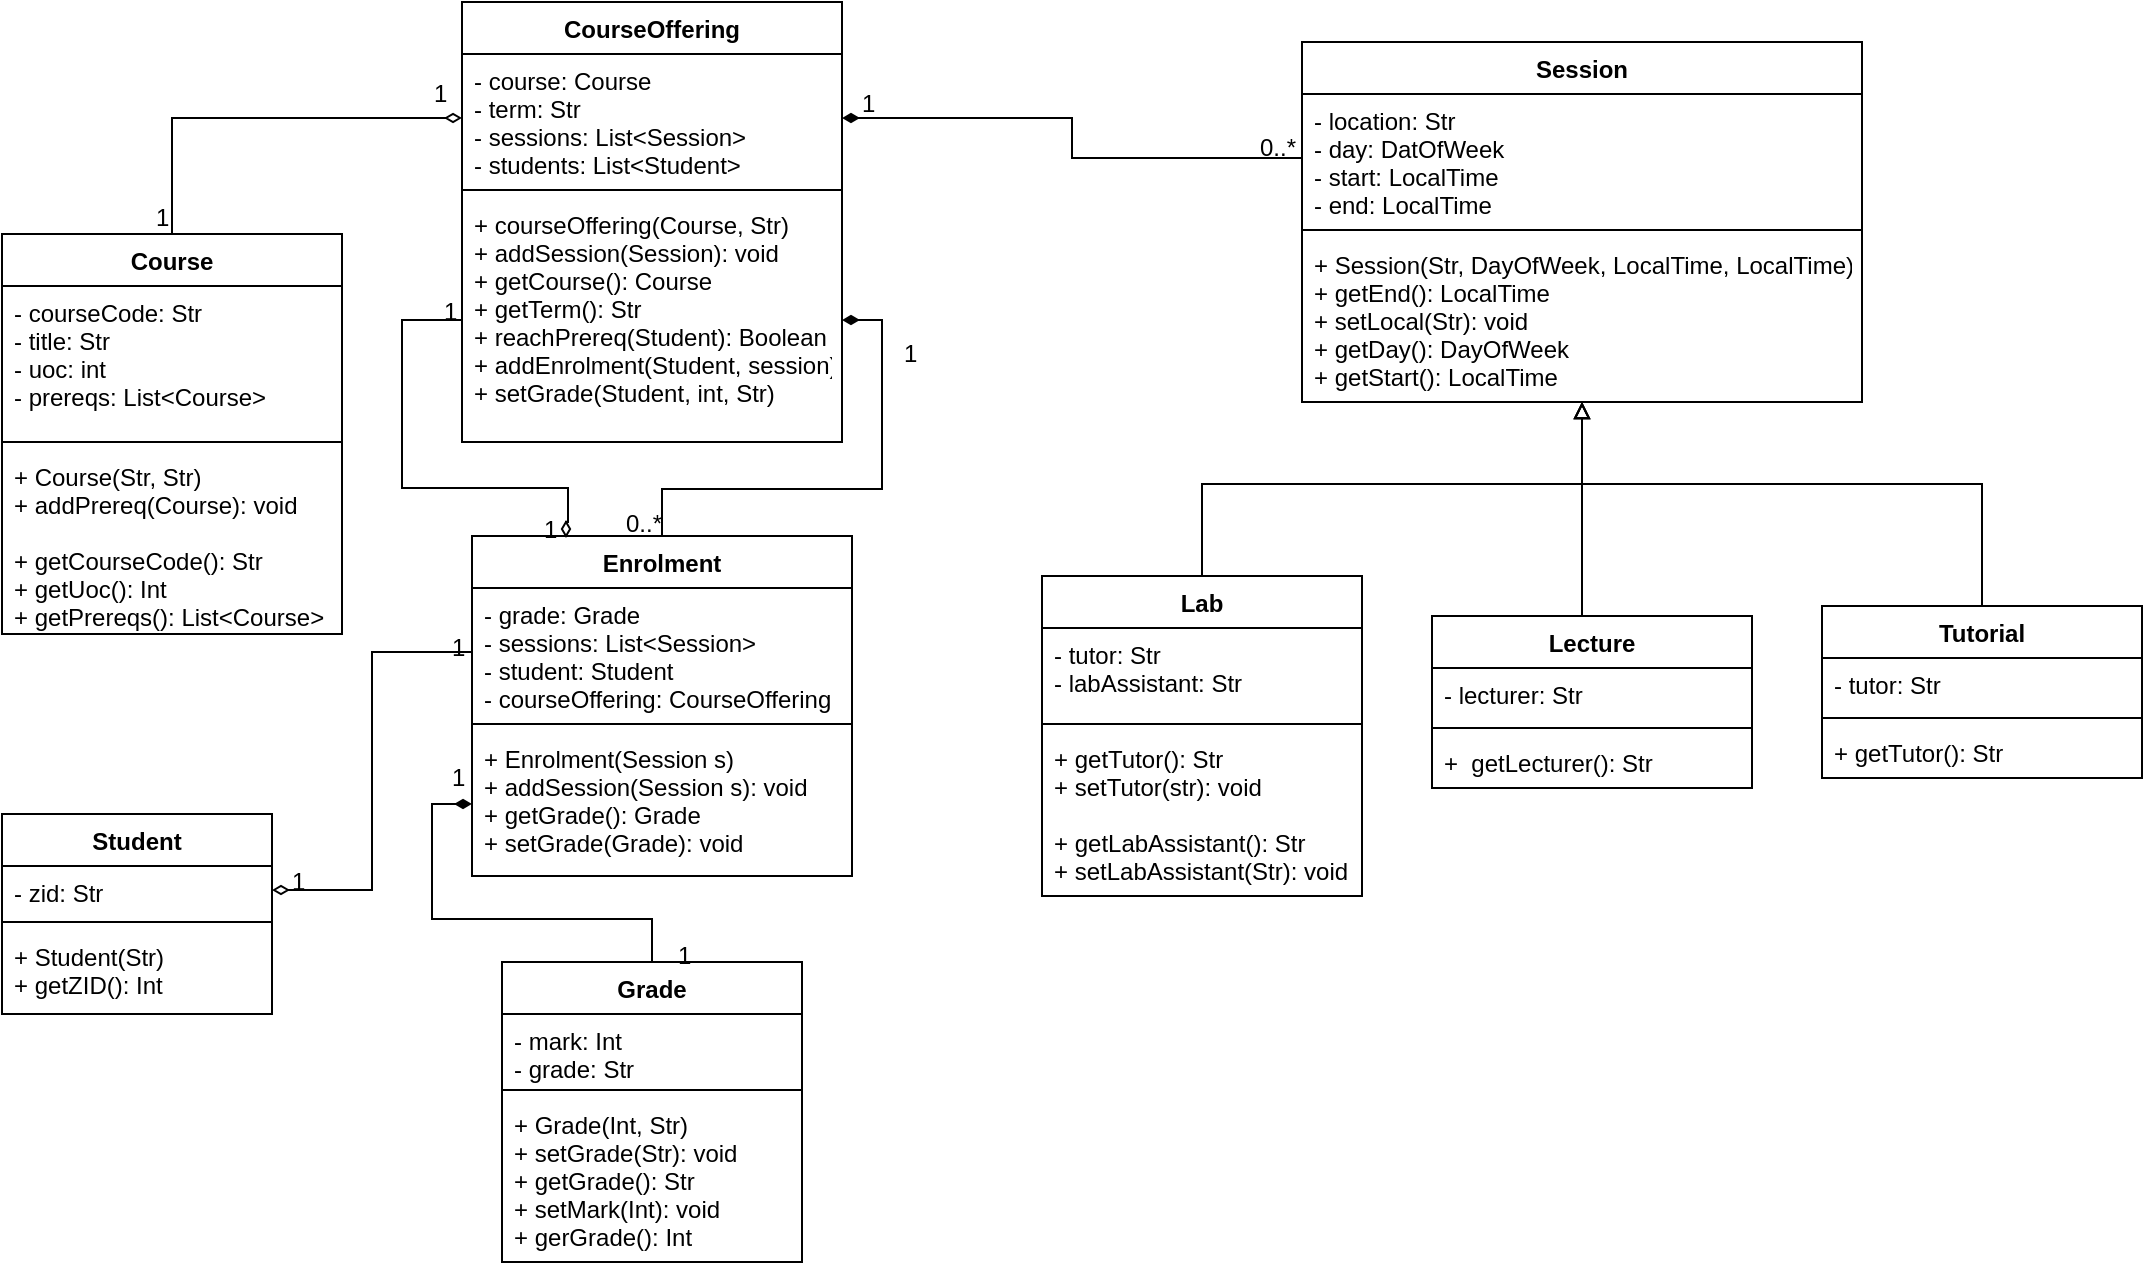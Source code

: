 <mxfile version="10.7.7" type="device"><diagram id="ZQoZ-exhl2XE9Z0TssAC" name="Page-1"><mxGraphModel dx="1306" dy="963" grid="1" gridSize="10" guides="1" tooltips="1" connect="1" arrows="1" fold="1" page="1" pageScale="1" pageWidth="827" pageHeight="1169" math="0" shadow="0"><root><mxCell id="0"/><mxCell id="1" parent="0"/><mxCell id="fKXlCx3-4L9unhw77zcW-50" style="edgeStyle=orthogonalEdgeStyle;rounded=0;orthogonalLoop=1;jettySize=auto;html=1;entryX=0;entryY=0.5;entryDx=0;entryDy=0;endArrow=diamondThin;endFill=0;" edge="1" parent="1" source="fKXlCx3-4L9unhw77zcW-1" target="fKXlCx3-4L9unhw77zcW-6"><mxGeometry relative="1" as="geometry"/></mxCell><mxCell id="fKXlCx3-4L9unhw77zcW-1" value="Course" style="swimlane;fontStyle=1;align=center;verticalAlign=top;childLayout=stackLayout;horizontal=1;startSize=26;horizontalStack=0;resizeParent=1;resizeParentMax=0;resizeLast=0;collapsible=1;marginBottom=0;" vertex="1" parent="1"><mxGeometry x="50" y="166" width="170" height="200" as="geometry"/></mxCell><mxCell id="fKXlCx3-4L9unhw77zcW-2" value="- courseCode: Str&#xA;- title: Str&#xA;- uoc: int&#xA;- prereqs: List&lt;Course&gt;&#xA;" style="text;strokeColor=none;fillColor=none;align=left;verticalAlign=top;spacingLeft=4;spacingRight=4;overflow=hidden;rotatable=0;points=[[0,0.5],[1,0.5]];portConstraint=eastwest;" vertex="1" parent="fKXlCx3-4L9unhw77zcW-1"><mxGeometry y="26" width="170" height="74" as="geometry"/></mxCell><mxCell id="fKXlCx3-4L9unhw77zcW-3" value="" style="line;strokeWidth=1;fillColor=none;align=left;verticalAlign=middle;spacingTop=-1;spacingLeft=3;spacingRight=3;rotatable=0;labelPosition=right;points=[];portConstraint=eastwest;" vertex="1" parent="fKXlCx3-4L9unhw77zcW-1"><mxGeometry y="100" width="170" height="8" as="geometry"/></mxCell><mxCell id="fKXlCx3-4L9unhw77zcW-4" value="+ Course(Str, Str)&#xA;+ addPrereq(Course): void&#xA;&#xA;+ getCourseCode(): Str&#xA;+ getUoc(): Int&#xA;+ getPrereqs(): List&lt;Course&gt;&#xA; " style="text;strokeColor=none;fillColor=none;align=left;verticalAlign=top;spacingLeft=4;spacingRight=4;overflow=hidden;rotatable=0;points=[[0,0.5],[1,0.5]];portConstraint=eastwest;" vertex="1" parent="fKXlCx3-4L9unhw77zcW-1"><mxGeometry y="108" width="170" height="92" as="geometry"/></mxCell><mxCell id="fKXlCx3-4L9unhw77zcW-5" value="CourseOffering" style="swimlane;fontStyle=1;align=center;verticalAlign=top;childLayout=stackLayout;horizontal=1;startSize=26;horizontalStack=0;resizeParent=1;resizeParentMax=0;resizeLast=0;collapsible=1;marginBottom=0;" vertex="1" parent="1"><mxGeometry x="280" y="50" width="190" height="220" as="geometry"/></mxCell><mxCell id="fKXlCx3-4L9unhw77zcW-6" value="- course: Course&#xA;- term: Str&#xA;- sessions: List&lt;Session&gt;&#xA;- students: List&lt;Student&gt;&#xA;" style="text;strokeColor=none;fillColor=none;align=left;verticalAlign=top;spacingLeft=4;spacingRight=4;overflow=hidden;rotatable=0;points=[[0,0.5],[1,0.5]];portConstraint=eastwest;" vertex="1" parent="fKXlCx3-4L9unhw77zcW-5"><mxGeometry y="26" width="190" height="64" as="geometry"/></mxCell><mxCell id="fKXlCx3-4L9unhw77zcW-7" value="" style="line;strokeWidth=1;fillColor=none;align=left;verticalAlign=middle;spacingTop=-1;spacingLeft=3;spacingRight=3;rotatable=0;labelPosition=right;points=[];portConstraint=eastwest;" vertex="1" parent="fKXlCx3-4L9unhw77zcW-5"><mxGeometry y="90" width="190" height="8" as="geometry"/></mxCell><mxCell id="fKXlCx3-4L9unhw77zcW-8" value="+ courseOffering(Course, Str)&#xA;+ addSession(Session): void&#xA;+ getCourse(): Course&#xA;+ getTerm(): Str&#xA;+ reachPrereq(Student): Boolean&#xA;+ addEnrolment(Student, session)&#xA;+ setGrade(Student, int, Str)&#xA;" style="text;strokeColor=none;fillColor=none;align=left;verticalAlign=top;spacingLeft=4;spacingRight=4;overflow=hidden;rotatable=0;points=[[0,0.5],[1,0.5]];portConstraint=eastwest;" vertex="1" parent="fKXlCx3-4L9unhw77zcW-5"><mxGeometry y="98" width="190" height="122" as="geometry"/></mxCell><mxCell id="fKXlCx3-4L9unhw77zcW-9" value="Student" style="swimlane;fontStyle=1;align=center;verticalAlign=top;childLayout=stackLayout;horizontal=1;startSize=26;horizontalStack=0;resizeParent=1;resizeParentMax=0;resizeLast=0;collapsible=1;marginBottom=0;" vertex="1" parent="1"><mxGeometry x="50" y="456" width="135" height="100" as="geometry"/></mxCell><mxCell id="fKXlCx3-4L9unhw77zcW-10" value="- zid: Str" style="text;strokeColor=none;fillColor=none;align=left;verticalAlign=top;spacingLeft=4;spacingRight=4;overflow=hidden;rotatable=0;points=[[0,0.5],[1,0.5]];portConstraint=eastwest;" vertex="1" parent="fKXlCx3-4L9unhw77zcW-9"><mxGeometry y="26" width="135" height="24" as="geometry"/></mxCell><mxCell id="fKXlCx3-4L9unhw77zcW-11" value="" style="line;strokeWidth=1;fillColor=none;align=left;verticalAlign=middle;spacingTop=-1;spacingLeft=3;spacingRight=3;rotatable=0;labelPosition=right;points=[];portConstraint=eastwest;" vertex="1" parent="fKXlCx3-4L9unhw77zcW-9"><mxGeometry y="50" width="135" height="8" as="geometry"/></mxCell><mxCell id="fKXlCx3-4L9unhw77zcW-12" value="+ Student(Str)&#xA;+ getZID(): Int&#xA;" style="text;strokeColor=none;fillColor=none;align=left;verticalAlign=top;spacingLeft=4;spacingRight=4;overflow=hidden;rotatable=0;points=[[0,0.5],[1,0.5]];portConstraint=eastwest;" vertex="1" parent="fKXlCx3-4L9unhw77zcW-9"><mxGeometry y="58" width="135" height="42" as="geometry"/></mxCell><mxCell id="fKXlCx3-4L9unhw77zcW-46" style="edgeStyle=orthogonalEdgeStyle;rounded=0;orthogonalLoop=1;jettySize=auto;html=1;entryX=1;entryY=0.5;entryDx=0;entryDy=0;endArrow=diamondThin;endFill=1;" edge="1" parent="1" source="fKXlCx3-4L9unhw77zcW-13" target="fKXlCx3-4L9unhw77zcW-8"><mxGeometry relative="1" as="geometry"/></mxCell><mxCell id="fKXlCx3-4L9unhw77zcW-13" value="Enrolment" style="swimlane;fontStyle=1;align=center;verticalAlign=top;childLayout=stackLayout;horizontal=1;startSize=26;horizontalStack=0;resizeParent=1;resizeParentMax=0;resizeLast=0;collapsible=1;marginBottom=0;" vertex="1" parent="1"><mxGeometry x="285" y="317" width="190" height="170" as="geometry"/></mxCell><mxCell id="fKXlCx3-4L9unhw77zcW-14" value="- grade: Grade&#xA;- sessions: List&lt;Session&gt;&#xA;- student: Student&#xA;- courseOffering: CourseOffering&#xA;" style="text;strokeColor=none;fillColor=none;align=left;verticalAlign=top;spacingLeft=4;spacingRight=4;overflow=hidden;rotatable=0;points=[[0,0.5],[1,0.5]];portConstraint=eastwest;" vertex="1" parent="fKXlCx3-4L9unhw77zcW-13"><mxGeometry y="26" width="190" height="64" as="geometry"/></mxCell><mxCell id="fKXlCx3-4L9unhw77zcW-15" value="" style="line;strokeWidth=1;fillColor=none;align=left;verticalAlign=middle;spacingTop=-1;spacingLeft=3;spacingRight=3;rotatable=0;labelPosition=right;points=[];portConstraint=eastwest;" vertex="1" parent="fKXlCx3-4L9unhw77zcW-13"><mxGeometry y="90" width="190" height="8" as="geometry"/></mxCell><mxCell id="fKXlCx3-4L9unhw77zcW-16" value="+ Enrolment(Session s)&#xA;+ addSession(Session s): void&#xA;+ getGrade(): Grade&#xA;+ setGrade(Grade): void&#xA;" style="text;strokeColor=none;fillColor=none;align=left;verticalAlign=top;spacingLeft=4;spacingRight=4;overflow=hidden;rotatable=0;points=[[0,0.5],[1,0.5]];portConstraint=eastwest;" vertex="1" parent="fKXlCx3-4L9unhw77zcW-13"><mxGeometry y="98" width="190" height="72" as="geometry"/></mxCell><mxCell id="fKXlCx3-4L9unhw77zcW-47" style="edgeStyle=orthogonalEdgeStyle;rounded=0;orthogonalLoop=1;jettySize=auto;html=1;endArrow=diamondThin;endFill=1;" edge="1" parent="1" source="fKXlCx3-4L9unhw77zcW-17" target="fKXlCx3-4L9unhw77zcW-16"><mxGeometry relative="1" as="geometry"/></mxCell><mxCell id="fKXlCx3-4L9unhw77zcW-17" value="Grade" style="swimlane;fontStyle=1;align=center;verticalAlign=top;childLayout=stackLayout;horizontal=1;startSize=26;horizontalStack=0;resizeParent=1;resizeParentMax=0;resizeLast=0;collapsible=1;marginBottom=0;" vertex="1" parent="1"><mxGeometry x="300" y="530" width="150" height="150" as="geometry"/></mxCell><mxCell id="fKXlCx3-4L9unhw77zcW-18" value="- mark: Int&#xA;- grade: Str&#xA;" style="text;strokeColor=none;fillColor=none;align=left;verticalAlign=top;spacingLeft=4;spacingRight=4;overflow=hidden;rotatable=0;points=[[0,0.5],[1,0.5]];portConstraint=eastwest;" vertex="1" parent="fKXlCx3-4L9unhw77zcW-17"><mxGeometry y="26" width="150" height="34" as="geometry"/></mxCell><mxCell id="fKXlCx3-4L9unhw77zcW-19" value="" style="line;strokeWidth=1;fillColor=none;align=left;verticalAlign=middle;spacingTop=-1;spacingLeft=3;spacingRight=3;rotatable=0;labelPosition=right;points=[];portConstraint=eastwest;" vertex="1" parent="fKXlCx3-4L9unhw77zcW-17"><mxGeometry y="60" width="150" height="8" as="geometry"/></mxCell><mxCell id="fKXlCx3-4L9unhw77zcW-20" value="+ Grade(Int, Str)&#xA;+ setGrade(Str): void&#xA;+ getGrade(): Str&#xA;+ setMark(Int): void&#xA;+ gerGrade(): Int&#xA;" style="text;strokeColor=none;fillColor=none;align=left;verticalAlign=top;spacingLeft=4;spacingRight=4;overflow=hidden;rotatable=0;points=[[0,0.5],[1,0.5]];portConstraint=eastwest;" vertex="1" parent="fKXlCx3-4L9unhw77zcW-17"><mxGeometry y="68" width="150" height="82" as="geometry"/></mxCell><mxCell id="fKXlCx3-4L9unhw77zcW-21" value="Session" style="swimlane;fontStyle=1;align=center;verticalAlign=top;childLayout=stackLayout;horizontal=1;startSize=26;horizontalStack=0;resizeParent=1;resizeParentMax=0;resizeLast=0;collapsible=1;marginBottom=0;" vertex="1" parent="1"><mxGeometry x="700" y="70" width="280" height="180" as="geometry"/></mxCell><mxCell id="fKXlCx3-4L9unhw77zcW-22" value="- location: Str&#xA;- day: DatOfWeek&#xA;- start: LocalTime&#xA;- end: LocalTime&#xA;" style="text;strokeColor=none;fillColor=none;align=left;verticalAlign=top;spacingLeft=4;spacingRight=4;overflow=hidden;rotatable=0;points=[[0,0.5],[1,0.5]];portConstraint=eastwest;" vertex="1" parent="fKXlCx3-4L9unhw77zcW-21"><mxGeometry y="26" width="280" height="64" as="geometry"/></mxCell><mxCell id="fKXlCx3-4L9unhw77zcW-23" value="" style="line;strokeWidth=1;fillColor=none;align=left;verticalAlign=middle;spacingTop=-1;spacingLeft=3;spacingRight=3;rotatable=0;labelPosition=right;points=[];portConstraint=eastwest;" vertex="1" parent="fKXlCx3-4L9unhw77zcW-21"><mxGeometry y="90" width="280" height="8" as="geometry"/></mxCell><mxCell id="fKXlCx3-4L9unhw77zcW-24" value="+ Session(Str, DayOfWeek, LocalTime, LocalTime)&#xA;+ getEnd(): LocalTime&#xA;+ setLocal(Str): void&#xA;+ getDay(): DayOfWeek&#xA;+ getStart(): LocalTime&#xA;" style="text;strokeColor=none;fillColor=none;align=left;verticalAlign=top;spacingLeft=4;spacingRight=4;overflow=hidden;rotatable=0;points=[[0,0.5],[1,0.5]];portConstraint=eastwest;" vertex="1" parent="fKXlCx3-4L9unhw77zcW-21"><mxGeometry y="98" width="280" height="82" as="geometry"/></mxCell><mxCell id="fKXlCx3-4L9unhw77zcW-42" style="edgeStyle=orthogonalEdgeStyle;rounded=0;orthogonalLoop=1;jettySize=auto;html=1;entryX=0.5;entryY=1;entryDx=0;entryDy=0;endArrow=block;endFill=0;" edge="1" parent="1" source="fKXlCx3-4L9unhw77zcW-26" target="fKXlCx3-4L9unhw77zcW-21"><mxGeometry relative="1" as="geometry"><Array as="points"><mxPoint x="650" y="291"/><mxPoint x="840" y="291"/></Array></mxGeometry></mxCell><mxCell id="fKXlCx3-4L9unhw77zcW-26" value="Lab" style="swimlane;fontStyle=1;align=center;verticalAlign=top;childLayout=stackLayout;horizontal=1;startSize=26;horizontalStack=0;resizeParent=1;resizeParentMax=0;resizeLast=0;collapsible=1;marginBottom=0;" vertex="1" parent="1"><mxGeometry x="570" y="337" width="160" height="160" as="geometry"/></mxCell><mxCell id="fKXlCx3-4L9unhw77zcW-27" value="- tutor: Str&#xA;- labAssistant: Str&#xA;" style="text;strokeColor=none;fillColor=none;align=left;verticalAlign=top;spacingLeft=4;spacingRight=4;overflow=hidden;rotatable=0;points=[[0,0.5],[1,0.5]];portConstraint=eastwest;" vertex="1" parent="fKXlCx3-4L9unhw77zcW-26"><mxGeometry y="26" width="160" height="44" as="geometry"/></mxCell><mxCell id="fKXlCx3-4L9unhw77zcW-28" value="" style="line;strokeWidth=1;fillColor=none;align=left;verticalAlign=middle;spacingTop=-1;spacingLeft=3;spacingRight=3;rotatable=0;labelPosition=right;points=[];portConstraint=eastwest;" vertex="1" parent="fKXlCx3-4L9unhw77zcW-26"><mxGeometry y="70" width="160" height="8" as="geometry"/></mxCell><mxCell id="fKXlCx3-4L9unhw77zcW-29" value="+ getTutor(): Str&#xA;+ setTutor(str): void&#xA;&#xA;+ getLabAssistant(): Str&#xA;+ setLabAssistant(Str): void&#xA;" style="text;strokeColor=none;fillColor=none;align=left;verticalAlign=top;spacingLeft=4;spacingRight=4;overflow=hidden;rotatable=0;points=[[0,0.5],[1,0.5]];portConstraint=eastwest;" vertex="1" parent="fKXlCx3-4L9unhw77zcW-26"><mxGeometry y="78" width="160" height="82" as="geometry"/></mxCell><mxCell id="fKXlCx3-4L9unhw77zcW-43" style="edgeStyle=orthogonalEdgeStyle;rounded=0;orthogonalLoop=1;jettySize=auto;html=1;entryX=0.5;entryY=1;entryDx=0;entryDy=0;endArrow=block;endFill=0;" edge="1" parent="1" source="fKXlCx3-4L9unhw77zcW-30" target="fKXlCx3-4L9unhw77zcW-21"><mxGeometry relative="1" as="geometry"><Array as="points"><mxPoint x="840" y="320"/><mxPoint x="840" y="320"/></Array></mxGeometry></mxCell><mxCell id="fKXlCx3-4L9unhw77zcW-30" value="Lecture" style="swimlane;fontStyle=1;align=center;verticalAlign=top;childLayout=stackLayout;horizontal=1;startSize=26;horizontalStack=0;resizeParent=1;resizeParentMax=0;resizeLast=0;collapsible=1;marginBottom=0;" vertex="1" parent="1"><mxGeometry x="765" y="357" width="160" height="86" as="geometry"/></mxCell><mxCell id="fKXlCx3-4L9unhw77zcW-31" value="- lecturer: Str" style="text;strokeColor=none;fillColor=none;align=left;verticalAlign=top;spacingLeft=4;spacingRight=4;overflow=hidden;rotatable=0;points=[[0,0.5],[1,0.5]];portConstraint=eastwest;" vertex="1" parent="fKXlCx3-4L9unhw77zcW-30"><mxGeometry y="26" width="160" height="26" as="geometry"/></mxCell><mxCell id="fKXlCx3-4L9unhw77zcW-32" value="" style="line;strokeWidth=1;fillColor=none;align=left;verticalAlign=middle;spacingTop=-1;spacingLeft=3;spacingRight=3;rotatable=0;labelPosition=right;points=[];portConstraint=eastwest;" vertex="1" parent="fKXlCx3-4L9unhw77zcW-30"><mxGeometry y="52" width="160" height="8" as="geometry"/></mxCell><mxCell id="fKXlCx3-4L9unhw77zcW-33" value="+  getLecturer(): Str" style="text;strokeColor=none;fillColor=none;align=left;verticalAlign=top;spacingLeft=4;spacingRight=4;overflow=hidden;rotatable=0;points=[[0,0.5],[1,0.5]];portConstraint=eastwest;" vertex="1" parent="fKXlCx3-4L9unhw77zcW-30"><mxGeometry y="60" width="160" height="26" as="geometry"/></mxCell><mxCell id="fKXlCx3-4L9unhw77zcW-44" style="edgeStyle=orthogonalEdgeStyle;rounded=0;orthogonalLoop=1;jettySize=auto;html=1;entryX=0.5;entryY=1;entryDx=0;entryDy=0;entryPerimeter=0;endArrow=block;endFill=0;" edge="1" parent="1" source="fKXlCx3-4L9unhw77zcW-35" target="fKXlCx3-4L9unhw77zcW-24"><mxGeometry relative="1" as="geometry"><Array as="points"><mxPoint x="1040" y="291"/><mxPoint x="840" y="291"/></Array></mxGeometry></mxCell><mxCell id="fKXlCx3-4L9unhw77zcW-35" value="Tutorial" style="swimlane;fontStyle=1;align=center;verticalAlign=top;childLayout=stackLayout;horizontal=1;startSize=26;horizontalStack=0;resizeParent=1;resizeParentMax=0;resizeLast=0;collapsible=1;marginBottom=0;" vertex="1" parent="1"><mxGeometry x="960" y="352" width="160" height="86" as="geometry"/></mxCell><mxCell id="fKXlCx3-4L9unhw77zcW-36" value="- tutor: Str" style="text;strokeColor=none;fillColor=none;align=left;verticalAlign=top;spacingLeft=4;spacingRight=4;overflow=hidden;rotatable=0;points=[[0,0.5],[1,0.5]];portConstraint=eastwest;" vertex="1" parent="fKXlCx3-4L9unhw77zcW-35"><mxGeometry y="26" width="160" height="26" as="geometry"/></mxCell><mxCell id="fKXlCx3-4L9unhw77zcW-37" value="" style="line;strokeWidth=1;fillColor=none;align=left;verticalAlign=middle;spacingTop=-1;spacingLeft=3;spacingRight=3;rotatable=0;labelPosition=right;points=[];portConstraint=eastwest;" vertex="1" parent="fKXlCx3-4L9unhw77zcW-35"><mxGeometry y="52" width="160" height="8" as="geometry"/></mxCell><mxCell id="fKXlCx3-4L9unhw77zcW-38" value="+ getTutor(): Str" style="text;strokeColor=none;fillColor=none;align=left;verticalAlign=top;spacingLeft=4;spacingRight=4;overflow=hidden;rotatable=0;points=[[0,0.5],[1,0.5]];portConstraint=eastwest;" vertex="1" parent="fKXlCx3-4L9unhw77zcW-35"><mxGeometry y="60" width="160" height="26" as="geometry"/></mxCell><mxCell id="fKXlCx3-4L9unhw77zcW-45" style="edgeStyle=orthogonalEdgeStyle;rounded=0;orthogonalLoop=1;jettySize=auto;html=1;endArrow=diamondThin;endFill=1;" edge="1" parent="1" source="fKXlCx3-4L9unhw77zcW-22" target="fKXlCx3-4L9unhw77zcW-6"><mxGeometry relative="1" as="geometry"/></mxCell><mxCell id="fKXlCx3-4L9unhw77zcW-48" style="edgeStyle=orthogonalEdgeStyle;rounded=0;orthogonalLoop=1;jettySize=auto;html=1;entryX=1;entryY=0.5;entryDx=0;entryDy=0;endArrow=diamondThin;endFill=0;" edge="1" parent="1" source="fKXlCx3-4L9unhw77zcW-14" target="fKXlCx3-4L9unhw77zcW-10"><mxGeometry relative="1" as="geometry"/></mxCell><mxCell id="fKXlCx3-4L9unhw77zcW-51" value="1" style="text;html=1;resizable=0;points=[];autosize=1;align=left;verticalAlign=top;spacingTop=-4;" vertex="1" parent="1"><mxGeometry x="478" y="91" width="20" height="20" as="geometry"/></mxCell><mxCell id="fKXlCx3-4L9unhw77zcW-52" value="0..*" style="text;html=1;resizable=0;points=[];autosize=1;align=left;verticalAlign=top;spacingTop=-4;" vertex="1" parent="1"><mxGeometry x="677" y="113" width="30" height="20" as="geometry"/></mxCell><mxCell id="fKXlCx3-4L9unhw77zcW-53" value="1" style="text;html=1;resizable=0;points=[];autosize=1;align=left;verticalAlign=top;spacingTop=-4;" vertex="1" parent="1"><mxGeometry x="499" y="216" width="20" height="20" as="geometry"/></mxCell><mxCell id="fKXlCx3-4L9unhw77zcW-54" value="0..*" style="text;html=1;resizable=0;points=[];autosize=1;align=left;verticalAlign=top;spacingTop=-4;" vertex="1" parent="1"><mxGeometry x="360" y="301" width="30" height="20" as="geometry"/></mxCell><mxCell id="fKXlCx3-4L9unhw77zcW-55" value="1" style="text;html=1;resizable=0;points=[];autosize=1;align=left;verticalAlign=top;spacingTop=-4;" vertex="1" parent="1"><mxGeometry x="273" y="428" width="20" height="20" as="geometry"/></mxCell><mxCell id="fKXlCx3-4L9unhw77zcW-56" value="1" style="text;html=1;resizable=0;points=[];autosize=1;align=left;verticalAlign=top;spacingTop=-4;" vertex="1" parent="1"><mxGeometry x="386" y="517" width="20" height="20" as="geometry"/></mxCell><mxCell id="fKXlCx3-4L9unhw77zcW-57" value="1" style="text;html=1;resizable=0;points=[];autosize=1;align=left;verticalAlign=top;spacingTop=-4;" vertex="1" parent="1"><mxGeometry x="273" y="363" width="20" height="20" as="geometry"/></mxCell><mxCell id="fKXlCx3-4L9unhw77zcW-58" value="1" style="text;html=1;resizable=0;points=[];autosize=1;align=left;verticalAlign=top;spacingTop=-4;" vertex="1" parent="1"><mxGeometry x="193" y="480" width="20" height="20" as="geometry"/></mxCell><mxCell id="fKXlCx3-4L9unhw77zcW-59" value="1" style="text;html=1;resizable=0;points=[];autosize=1;align=left;verticalAlign=top;spacingTop=-4;" vertex="1" parent="1"><mxGeometry x="264" y="86" width="20" height="20" as="geometry"/></mxCell><mxCell id="fKXlCx3-4L9unhw77zcW-60" value="1" style="text;html=1;resizable=0;points=[];autosize=1;align=left;verticalAlign=top;spacingTop=-4;" vertex="1" parent="1"><mxGeometry x="125" y="148" width="20" height="20" as="geometry"/></mxCell><mxCell id="fKXlCx3-4L9unhw77zcW-61" style="edgeStyle=orthogonalEdgeStyle;rounded=0;orthogonalLoop=1;jettySize=auto;html=1;endArrow=diamondThin;endFill=0;" edge="1" parent="1" source="fKXlCx3-4L9unhw77zcW-8"><mxGeometry relative="1" as="geometry"><mxPoint x="332" y="318" as="targetPoint"/><Array as="points"><mxPoint x="250" y="209"/><mxPoint x="250" y="293"/><mxPoint x="333" y="293"/><mxPoint x="333" y="310"/><mxPoint x="332" y="310"/></Array></mxGeometry></mxCell><mxCell id="fKXlCx3-4L9unhw77zcW-62" value="1" style="text;html=1;resizable=0;points=[];autosize=1;align=left;verticalAlign=top;spacingTop=-4;" vertex="1" parent="1"><mxGeometry x="269" y="195" width="20" height="20" as="geometry"/></mxCell><mxCell id="fKXlCx3-4L9unhw77zcW-63" value="1" style="text;html=1;resizable=0;points=[];autosize=1;align=left;verticalAlign=top;spacingTop=-4;" vertex="1" parent="1"><mxGeometry x="319" y="304" width="20" height="20" as="geometry"/></mxCell></root></mxGraphModel></diagram></mxfile>